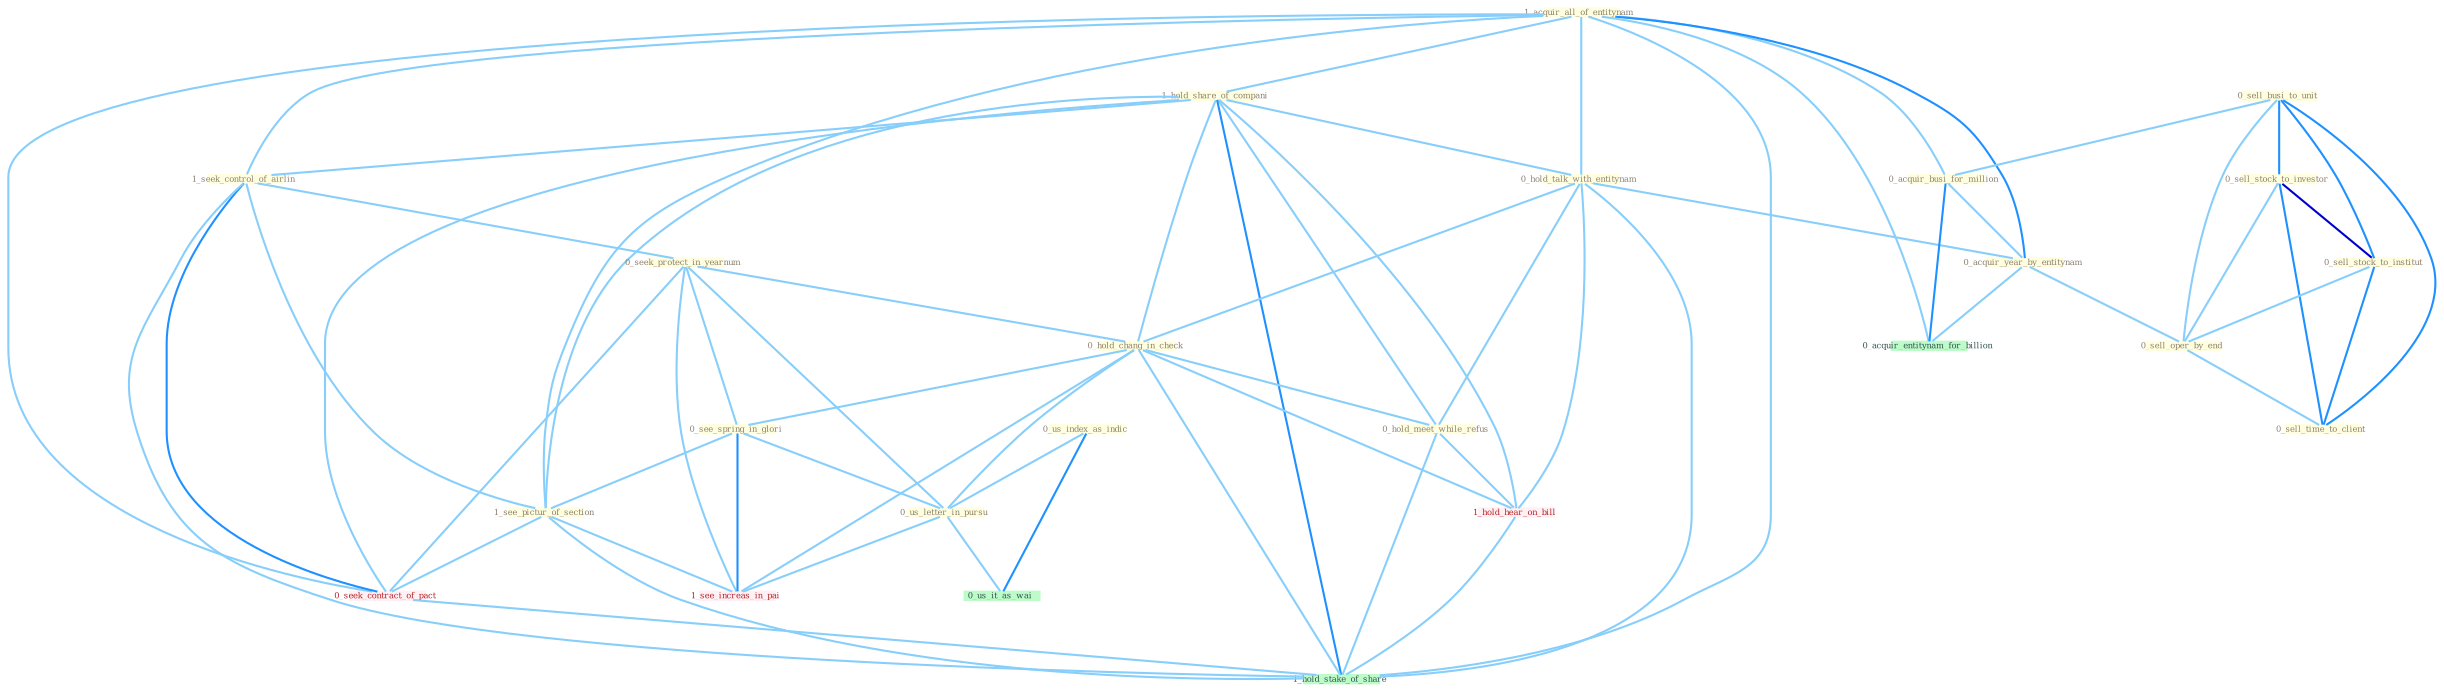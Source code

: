 Graph G{ 
    node
    [shape=polygon,style=filled,width=.5,height=.06,color="#BDFCC9",fixedsize=true,fontsize=4,
    fontcolor="#2f4f4f"];
    {node
    [color="#ffffe0", fontcolor="#8b7d6b"] "1_acquir_all_of_entitynam " "0_sell_busi_to_unit " "1_hold_share_of_compani " "0_hold_talk_with_entitynam " "1_seek_control_of_airlin " "0_sell_stock_to_investor " "0_us_index_as_indic " "0_seek_protect_in_yearnum " "0_acquir_busi_for_million " "0_hold_chang_in_check " "0_sell_stock_to_institut " "0_acquir_year_by_entitynam " "0_see_spring_in_glori " "1_see_pictur_of_section " "0_us_letter_in_pursu " "0_sell_oper_by_end " "0_hold_meet_while_refus " "0_sell_time_to_client "}
{node [color="#fff0f5", fontcolor="#b22222"] "0_seek_contract_of_pact " "1_see_increas_in_pai " "1_hold_hear_on_bill "}
edge [color="#B0E2FF"];

	"1_acquir_all_of_entitynam " -- "1_hold_share_of_compani " [w="1", color="#87cefa" ];
	"1_acquir_all_of_entitynam " -- "0_hold_talk_with_entitynam " [w="1", color="#87cefa" ];
	"1_acquir_all_of_entitynam " -- "1_seek_control_of_airlin " [w="1", color="#87cefa" ];
	"1_acquir_all_of_entitynam " -- "0_acquir_busi_for_million " [w="1", color="#87cefa" ];
	"1_acquir_all_of_entitynam " -- "0_acquir_year_by_entitynam " [w="2", color="#1e90ff" , len=0.8];
	"1_acquir_all_of_entitynam " -- "1_see_pictur_of_section " [w="1", color="#87cefa" ];
	"1_acquir_all_of_entitynam " -- "0_seek_contract_of_pact " [w="1", color="#87cefa" ];
	"1_acquir_all_of_entitynam " -- "0_acquir_entitynam_for_billion " [w="1", color="#87cefa" ];
	"1_acquir_all_of_entitynam " -- "1_hold_stake_of_share " [w="1", color="#87cefa" ];
	"0_sell_busi_to_unit " -- "0_sell_stock_to_investor " [w="2", color="#1e90ff" , len=0.8];
	"0_sell_busi_to_unit " -- "0_acquir_busi_for_million " [w="1", color="#87cefa" ];
	"0_sell_busi_to_unit " -- "0_sell_stock_to_institut " [w="2", color="#1e90ff" , len=0.8];
	"0_sell_busi_to_unit " -- "0_sell_oper_by_end " [w="1", color="#87cefa" ];
	"0_sell_busi_to_unit " -- "0_sell_time_to_client " [w="2", color="#1e90ff" , len=0.8];
	"1_hold_share_of_compani " -- "0_hold_talk_with_entitynam " [w="1", color="#87cefa" ];
	"1_hold_share_of_compani " -- "1_seek_control_of_airlin " [w="1", color="#87cefa" ];
	"1_hold_share_of_compani " -- "0_hold_chang_in_check " [w="1", color="#87cefa" ];
	"1_hold_share_of_compani " -- "1_see_pictur_of_section " [w="1", color="#87cefa" ];
	"1_hold_share_of_compani " -- "0_hold_meet_while_refus " [w="1", color="#87cefa" ];
	"1_hold_share_of_compani " -- "0_seek_contract_of_pact " [w="1", color="#87cefa" ];
	"1_hold_share_of_compani " -- "1_hold_hear_on_bill " [w="1", color="#87cefa" ];
	"1_hold_share_of_compani " -- "1_hold_stake_of_share " [w="2", color="#1e90ff" , len=0.8];
	"0_hold_talk_with_entitynam " -- "0_hold_chang_in_check " [w="1", color="#87cefa" ];
	"0_hold_talk_with_entitynam " -- "0_acquir_year_by_entitynam " [w="1", color="#87cefa" ];
	"0_hold_talk_with_entitynam " -- "0_hold_meet_while_refus " [w="1", color="#87cefa" ];
	"0_hold_talk_with_entitynam " -- "1_hold_hear_on_bill " [w="1", color="#87cefa" ];
	"0_hold_talk_with_entitynam " -- "1_hold_stake_of_share " [w="1", color="#87cefa" ];
	"1_seek_control_of_airlin " -- "0_seek_protect_in_yearnum " [w="1", color="#87cefa" ];
	"1_seek_control_of_airlin " -- "1_see_pictur_of_section " [w="1", color="#87cefa" ];
	"1_seek_control_of_airlin " -- "0_seek_contract_of_pact " [w="2", color="#1e90ff" , len=0.8];
	"1_seek_control_of_airlin " -- "1_hold_stake_of_share " [w="1", color="#87cefa" ];
	"0_sell_stock_to_investor " -- "0_sell_stock_to_institut " [w="3", color="#0000cd" , len=0.6];
	"0_sell_stock_to_investor " -- "0_sell_oper_by_end " [w="1", color="#87cefa" ];
	"0_sell_stock_to_investor " -- "0_sell_time_to_client " [w="2", color="#1e90ff" , len=0.8];
	"0_us_index_as_indic " -- "0_us_letter_in_pursu " [w="1", color="#87cefa" ];
	"0_us_index_as_indic " -- "0_us_it_as_wai " [w="2", color="#1e90ff" , len=0.8];
	"0_seek_protect_in_yearnum " -- "0_hold_chang_in_check " [w="1", color="#87cefa" ];
	"0_seek_protect_in_yearnum " -- "0_see_spring_in_glori " [w="1", color="#87cefa" ];
	"0_seek_protect_in_yearnum " -- "0_us_letter_in_pursu " [w="1", color="#87cefa" ];
	"0_seek_protect_in_yearnum " -- "0_seek_contract_of_pact " [w="1", color="#87cefa" ];
	"0_seek_protect_in_yearnum " -- "1_see_increas_in_pai " [w="1", color="#87cefa" ];
	"0_acquir_busi_for_million " -- "0_acquir_year_by_entitynam " [w="1", color="#87cefa" ];
	"0_acquir_busi_for_million " -- "0_acquir_entitynam_for_billion " [w="2", color="#1e90ff" , len=0.8];
	"0_hold_chang_in_check " -- "0_see_spring_in_glori " [w="1", color="#87cefa" ];
	"0_hold_chang_in_check " -- "0_us_letter_in_pursu " [w="1", color="#87cefa" ];
	"0_hold_chang_in_check " -- "0_hold_meet_while_refus " [w="1", color="#87cefa" ];
	"0_hold_chang_in_check " -- "1_see_increas_in_pai " [w="1", color="#87cefa" ];
	"0_hold_chang_in_check " -- "1_hold_hear_on_bill " [w="1", color="#87cefa" ];
	"0_hold_chang_in_check " -- "1_hold_stake_of_share " [w="1", color="#87cefa" ];
	"0_sell_stock_to_institut " -- "0_sell_oper_by_end " [w="1", color="#87cefa" ];
	"0_sell_stock_to_institut " -- "0_sell_time_to_client " [w="2", color="#1e90ff" , len=0.8];
	"0_acquir_year_by_entitynam " -- "0_sell_oper_by_end " [w="1", color="#87cefa" ];
	"0_acquir_year_by_entitynam " -- "0_acquir_entitynam_for_billion " [w="1", color="#87cefa" ];
	"0_see_spring_in_glori " -- "1_see_pictur_of_section " [w="1", color="#87cefa" ];
	"0_see_spring_in_glori " -- "0_us_letter_in_pursu " [w="1", color="#87cefa" ];
	"0_see_spring_in_glori " -- "1_see_increas_in_pai " [w="2", color="#1e90ff" , len=0.8];
	"1_see_pictur_of_section " -- "0_seek_contract_of_pact " [w="1", color="#87cefa" ];
	"1_see_pictur_of_section " -- "1_see_increas_in_pai " [w="1", color="#87cefa" ];
	"1_see_pictur_of_section " -- "1_hold_stake_of_share " [w="1", color="#87cefa" ];
	"0_us_letter_in_pursu " -- "0_us_it_as_wai " [w="1", color="#87cefa" ];
	"0_us_letter_in_pursu " -- "1_see_increas_in_pai " [w="1", color="#87cefa" ];
	"0_sell_oper_by_end " -- "0_sell_time_to_client " [w="1", color="#87cefa" ];
	"0_hold_meet_while_refus " -- "1_hold_hear_on_bill " [w="1", color="#87cefa" ];
	"0_hold_meet_while_refus " -- "1_hold_stake_of_share " [w="1", color="#87cefa" ];
	"0_seek_contract_of_pact " -- "1_hold_stake_of_share " [w="1", color="#87cefa" ];
	"1_hold_hear_on_bill " -- "1_hold_stake_of_share " [w="1", color="#87cefa" ];
}